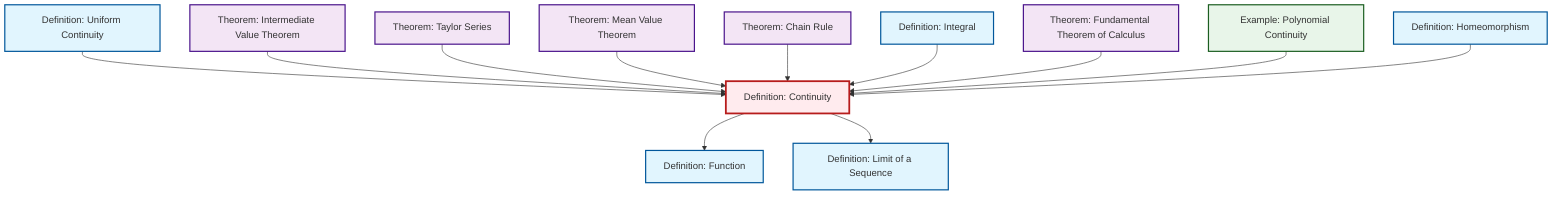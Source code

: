 graph TD
    classDef definition fill:#e1f5fe,stroke:#01579b,stroke-width:2px
    classDef theorem fill:#f3e5f5,stroke:#4a148c,stroke-width:2px
    classDef axiom fill:#fff3e0,stroke:#e65100,stroke-width:2px
    classDef example fill:#e8f5e9,stroke:#1b5e20,stroke-width:2px
    classDef current fill:#ffebee,stroke:#b71c1c,stroke-width:3px
    def-continuity["Definition: Continuity"]:::definition
    thm-fundamental-calculus["Theorem: Fundamental Theorem of Calculus"]:::theorem
    thm-chain-rule["Theorem: Chain Rule"]:::theorem
    thm-intermediate-value["Theorem: Intermediate Value Theorem"]:::theorem
    def-homeomorphism["Definition: Homeomorphism"]:::definition
    def-function["Definition: Function"]:::definition
    ex-polynomial-continuity["Example: Polynomial Continuity"]:::example
    thm-taylor-series["Theorem: Taylor Series"]:::theorem
    def-limit["Definition: Limit of a Sequence"]:::definition
    def-integral["Definition: Integral"]:::definition
    thm-mean-value["Theorem: Mean Value Theorem"]:::theorem
    def-uniform-continuity["Definition: Uniform Continuity"]:::definition
    def-uniform-continuity --> def-continuity
    thm-intermediate-value --> def-continuity
    def-continuity --> def-function
    def-continuity --> def-limit
    thm-taylor-series --> def-continuity
    thm-mean-value --> def-continuity
    thm-chain-rule --> def-continuity
    def-integral --> def-continuity
    thm-fundamental-calculus --> def-continuity
    ex-polynomial-continuity --> def-continuity
    def-homeomorphism --> def-continuity
    class def-continuity current